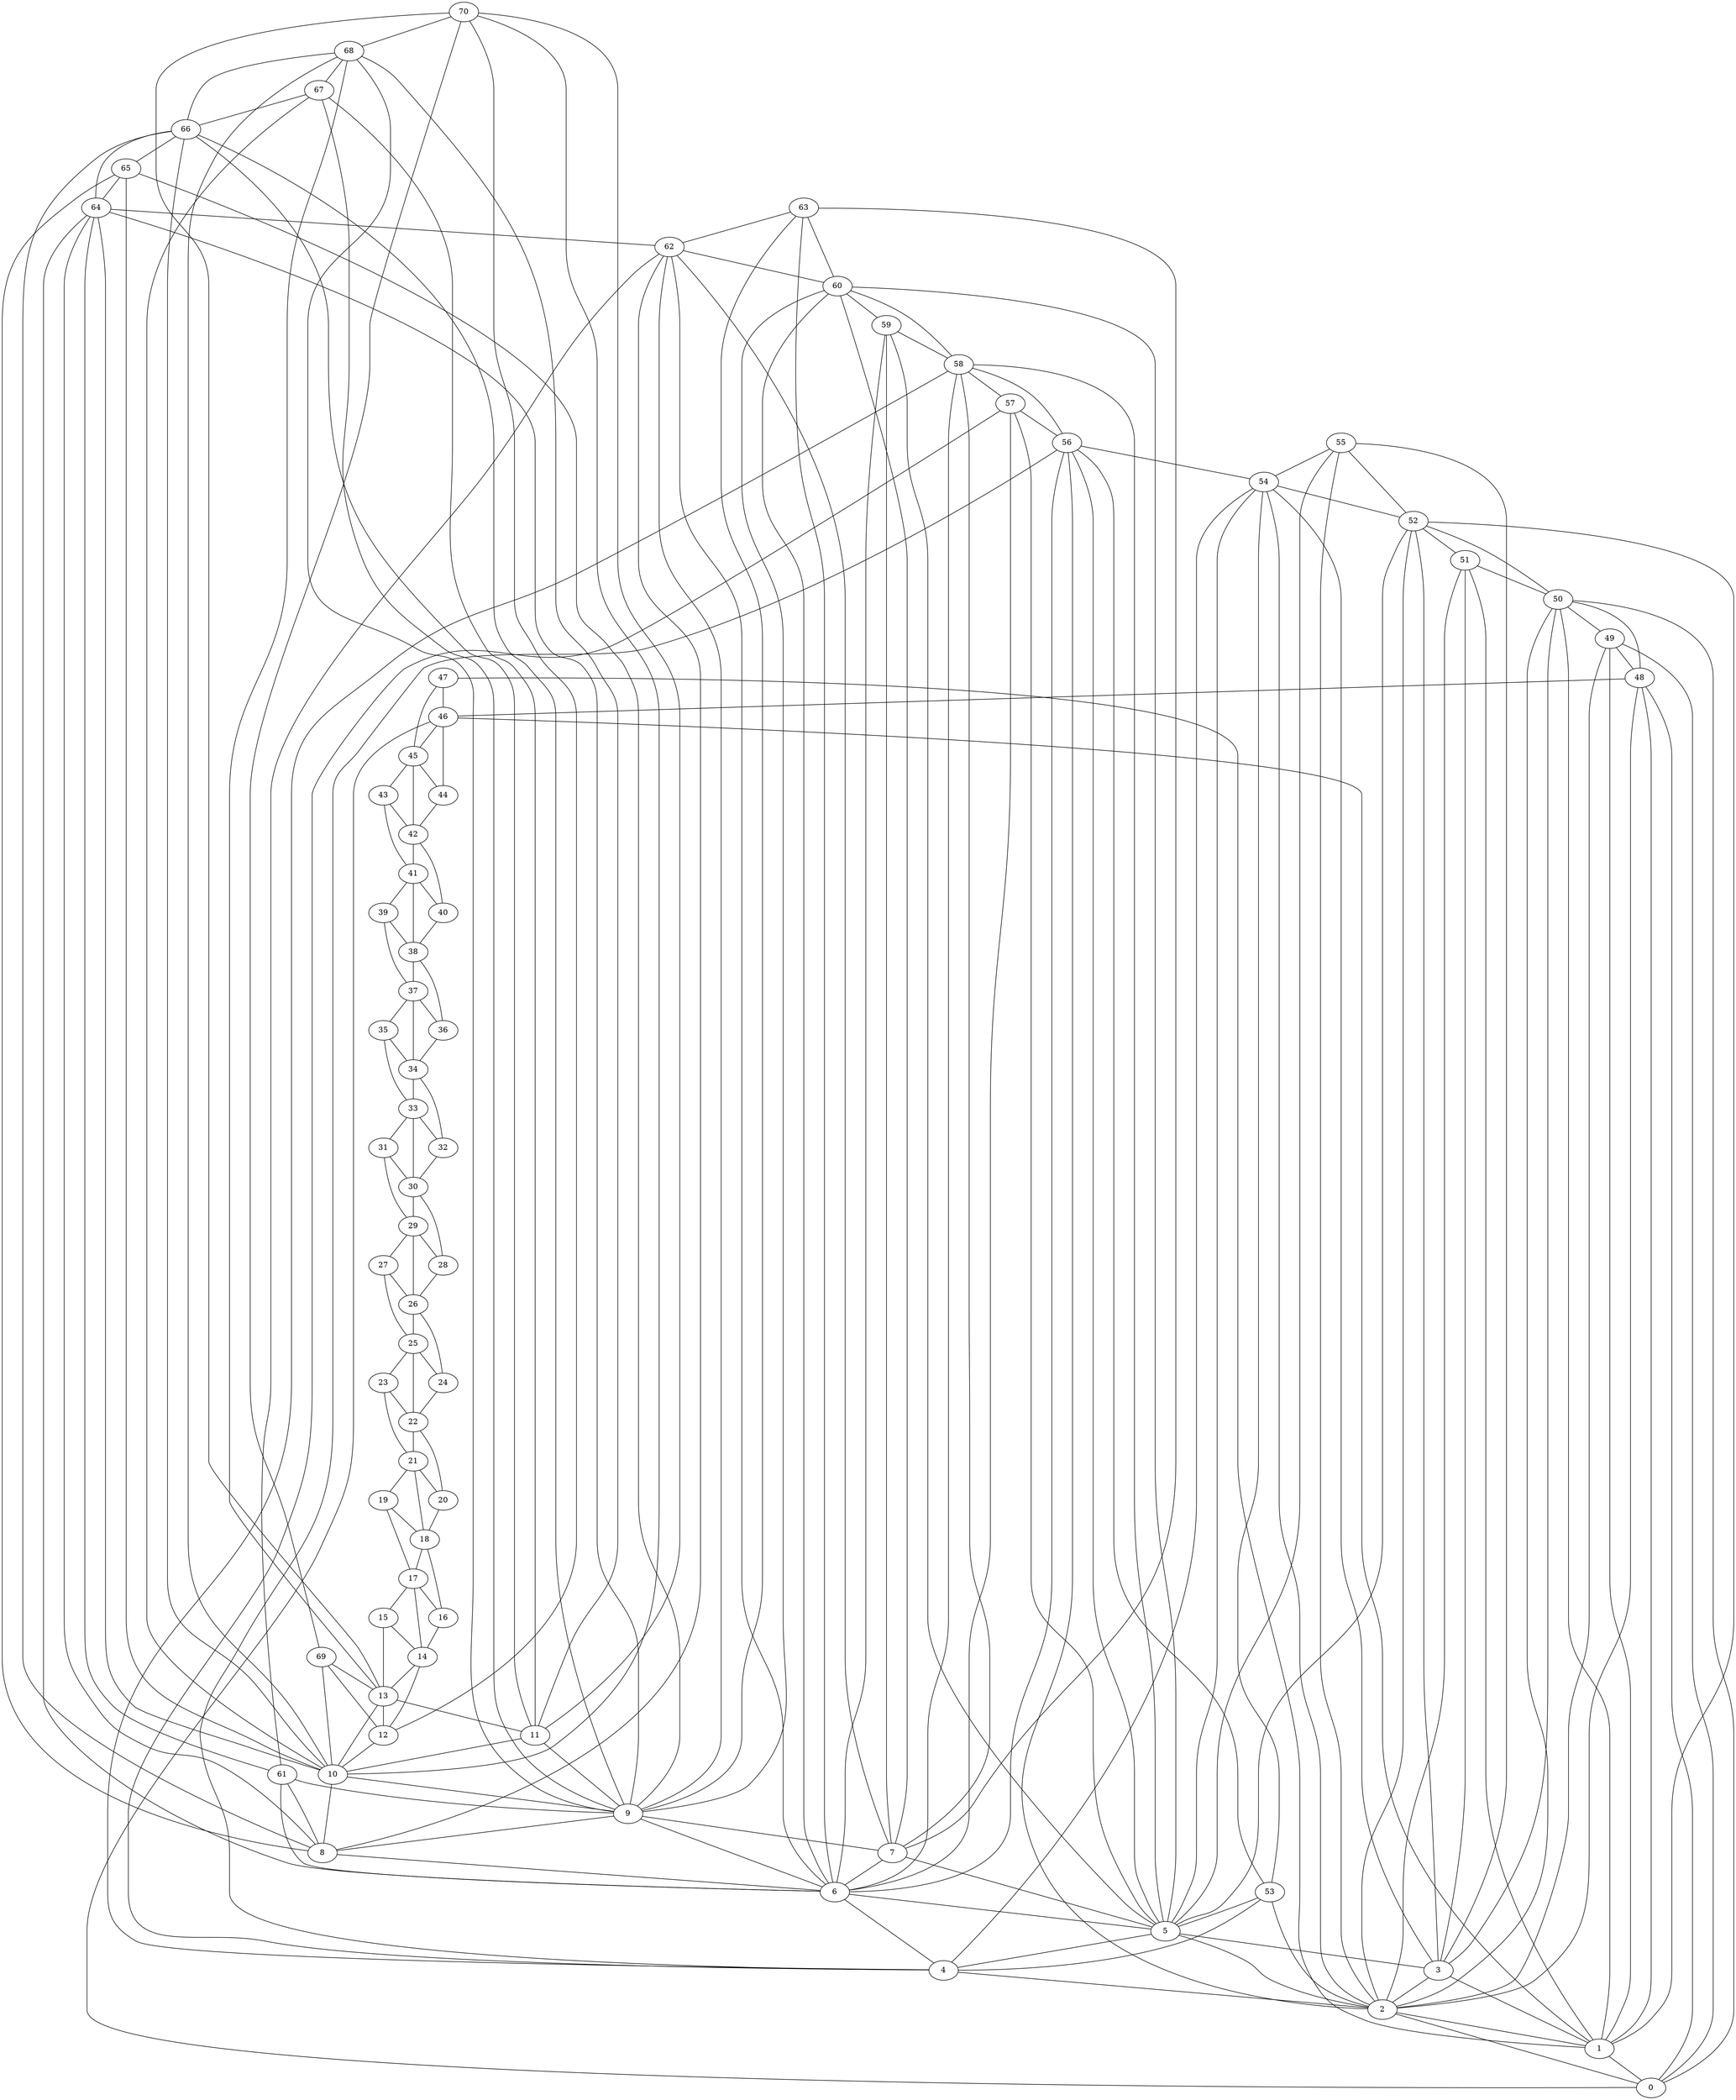 // "large" is relative...
// taken from https://raw.githubusercontent.com/marckhoury/mars/master/graphs/can_144.gv
graph G {
	1 -- 0;
	2 -- 0;
	2 -- 1;
	3 -- 1;
	3 -- 2;
	4 -- 2;
	5 -- 2;
	5 -- 3;
	5 -- 4;
	6 -- 4;
	6 -- 5;
	7 -- 5;
	7 -- 6;
	8 -- 6;
	9 -- 6;
	9 -- 7;
	9 -- 8;
	10 -- 8;
	10 -- 9;
	11 -- 9;
	11 -- 10;
	12 -- 10;
	13 -- 10;
	13 -- 11;
	13 -- 12;
	14 -- 12;
	14 -- 13;
	15 -- 13;
	15 -- 14;
	16 -- 14;
	17 -- 14;
	17 -- 15;
	17 -- 16;
	18 -- 16;
	18 -- 17;
	19 -- 17;
	19 -- 18;
	20 -- 18;
	21 -- 18;
	21 -- 19;
	21 -- 20;
	22 -- 20;
	22 -- 21;
	23 -- 21;
	23 -- 22;
	24 -- 22;
	25 -- 22;
	25 -- 23;
	25 -- 24;
	26 -- 24;
	26 -- 25;
	27 -- 25;
	27 -- 26;
	28 -- 26;
	29 -- 26;
	29 -- 27;
	29 -- 28;
	30 -- 28;
	30 -- 29;
	31 -- 29;
	31 -- 30;
	32 -- 30;
	33 -- 30;
	33 -- 31;
	33 -- 32;
	34 -- 32;
	34 -- 33;
	35 -- 33;
	35 -- 34;
	36 -- 34;
	37 -- 34;
	37 -- 35;
	37 -- 36;
	38 -- 36;
	38 -- 37;
	39 -- 37;
	39 -- 38;
	40 -- 38;
	41 -- 38;
	41 -- 39;
	41 -- 40;
	42 -- 40;
	42 -- 41;
	43 -- 41;
	43 -- 42;
	44 -- 42;
	45 -- 42;
	45 -- 43;
	45 -- 44;
	46 -- 0;
	46 -- 1;
	46 -- 44;
	46 -- 45;
	47 -- 1;
	47 -- 45;
	47 -- 46;
	48 -- 0;
	48 -- 1;
	48 -- 2;
	48 -- 46;
	49 -- 0;
	49 -- 1;
	49 -- 2;
	49 -- 48;
	50 -- 0;
	50 -- 1;
	50 -- 2;
	50 -- 3;
	50 -- 48;
	50 -- 49;
	51 -- 1;
	51 -- 2;
	51 -- 3;
	51 -- 50;
	52 -- 1;
	52 -- 2;
	52 -- 3;
	52 -- 5;
	52 -- 50;
	52 -- 51;
	53 -- 2;
	53 -- 4;
	53 -- 5;
	54 -- 2;
	54 -- 3;
	54 -- 4;
	54 -- 5;
	54 -- 52;
	54 -- 53;
	55 -- 2;
	55 -- 3;
	55 -- 5;
	55 -- 52;
	55 -- 54;
	56 -- 2;
	56 -- 4;
	56 -- 5;
	56 -- 6;
	56 -- 53;
	56 -- 54;
	57 -- 4;
	57 -- 5;
	57 -- 6;
	57 -- 56;
	58 -- 4;
	58 -- 5;
	58 -- 6;
	58 -- 7;
	58 -- 56;
	58 -- 57;
	59 -- 5;
	59 -- 6;
	59 -- 7;
	59 -- 58;
	60 -- 5;
	60 -- 6;
	60 -- 7;
	60 -- 9;
	60 -- 58;
	60 -- 59;
	61 -- 6;
	61 -- 8;
	61 -- 9;
	62 -- 6;
	62 -- 7;
	62 -- 8;
	62 -- 9;
	62 -- 60;
	62 -- 61;
	63 -- 6;
	63 -- 7;
	63 -- 9;
	63 -- 60;
	63 -- 62;
	64 -- 6;
	64 -- 8;
	64 -- 9;
	64 -- 10;
	64 -- 61;
	64 -- 62;
	65 -- 8;
	65 -- 9;
	65 -- 10;
	65 -- 64;
	66 -- 8;
	66 -- 9;
	66 -- 10;
	66 -- 11;
	66 -- 64;
	66 -- 65;
	67 -- 9;
	67 -- 10;
	67 -- 11;
	67 -- 66;
	68 -- 9;
	68 -- 10;
	68 -- 11;
	68 -- 13;
	68 -- 66;
	68 -- 67;
	69 -- 10;
	69 -- 12;
	69 -- 13;
	70 -- 10;
	70 -- 11;
	70 -- 12;
	70 -- 13;
	70 -- 68;
	70 -- 69;
/*
	71 -- 10;
	71 -- 11;
	71 -- 13;
	71 -- 68;
	71 -- 70;
	72 -- 10;
	72 -- 12;
	72 -- 13;
	72 -- 14;
	72 -- 69;
	72 -- 70;
	73 -- 12;
	73 -- 13;
	73 -- 14;
	73 -- 72;
	74 -- 12;
	74 -- 13;
	74 -- 14;
	74 -- 15;
	74 -- 72;
	74 -- 73;
	75 -- 13;
	75 -- 14;
	75 -- 15;
	75 -- 74;
	76 -- 13;
	76 -- 14;
	76 -- 15;
	76 -- 17;
	76 -- 74;
	76 -- 75;
	77 -- 14;
	77 -- 16;
	77 -- 17;
	78 -- 14;
	78 -- 15;
	78 -- 16;
	78 -- 17;
	78 -- 76;
	78 -- 77;
	79 -- 14;
	79 -- 15;
	79 -- 17;
	79 -- 76;
	79 -- 78;
	80 -- 14;
	80 -- 16;
	80 -- 17;
	80 -- 18;
	80 -- 77;
	80 -- 78;
	81 -- 16;
	81 -- 17;
	81 -- 18;
	81 -- 80;
	82 -- 16;
	82 -- 17;
	82 -- 18;
	82 -- 19;
	82 -- 80;
	82 -- 81;
	83 -- 17;
	83 -- 18;
	83 -- 19;
	83 -- 82;
	84 -- 17;
	84 -- 18;
	84 -- 19;
	84 -- 21;
	84 -- 82;
	84 -- 83;
	85 -- 18;
	85 -- 20;
	85 -- 21;
	86 -- 18;
	86 -- 19;
	86 -- 20;
	86 -- 21;
	86 -- 84;
	86 -- 85;
	87 -- 18;
	87 -- 19;
	87 -- 21;
	87 -- 84;
	87 -- 86;
	88 -- 18;
	88 -- 20;
	88 -- 21;
	88 -- 22;
	88 -- 85;
	88 -- 86;
	89 -- 20;
	89 -- 21;
	89 -- 22;
	89 -- 88;
	90 -- 20;
	90 -- 21;
	90 -- 22;
	90 -- 23;
	90 -- 88;
	90 -- 89;
	91 -- 21;
	91 -- 22;
	91 -- 23;
	91 -- 90;
	92 -- 21;
	92 -- 22;
	92 -- 23;
	92 -- 25;
	92 -- 90;
	92 -- 91;
	93 -- 22;
	93 -- 24;
	93 -- 25;
	94 -- 22;
	94 -- 23;
	94 -- 24;
	94 -- 25;
	94 -- 92;
	94 -- 93;
	95 -- 22;
	95 -- 23;
	95 -- 25;
	95 -- 92;
	95 -- 94;
	96 -- 22;
	96 -- 24;
	96 -- 25;
	96 -- 26;
	96 -- 93;
	96 -- 94;
	97 -- 24;
	97 -- 25;
	97 -- 26;
	97 -- 96;
	98 -- 24;
	98 -- 25;
	98 -- 26;
	98 -- 27;
	98 -- 96;
	98 -- 97;
	99 -- 25;
	99 -- 26;
	99 -- 27;
	99 -- 98;
	100 -- 25;
	100 -- 26;
	100 -- 27;
	100 -- 29;
	100 -- 98;
	100 -- 99;
	101 -- 26;
	101 -- 28;
	101 -- 29;
	102 -- 26;
	102 -- 27;
	102 -- 28;
	102 -- 29;
	102 -- 100;
	102 -- 101;
	103 -- 26;
	103 -- 27;
	103 -- 29;
	103 -- 100;
	103 -- 102;
	104 -- 26;
	104 -- 28;
	104 -- 29;
	104 -- 30;
	104 -- 101;
	104 -- 102;
	105 -- 28;
	105 -- 29;
	105 -- 30;
	105 -- 104;
	106 -- 28;
	106 -- 29;
	106 -- 30;
	106 -- 31;
	106 -- 104;
	106 -- 105;
	107 -- 29;
	107 -- 30;
	107 -- 31;
	107 -- 106;
	108 -- 29;
	108 -- 30;
	108 -- 31;
	108 -- 33;
	108 -- 106;
	108 -- 107;
	109 -- 30;
	109 -- 32;
	109 -- 33;
	110 -- 30;
	110 -- 31;
	110 -- 32;
	110 -- 33;
	110 -- 108;
	110 -- 109;
	111 -- 30;
	111 -- 31;
	111 -- 33;
	111 -- 108;
	111 -- 110;
	112 -- 30;
	112 -- 32;
	112 -- 33;
	112 -- 34;
	112 -- 109;
	112 -- 110;
	113 -- 32;
	113 -- 33;
	113 -- 34;
	113 -- 112;
	114 -- 32;
	114 -- 33;
	114 -- 34;
	114 -- 35;
	114 -- 112;
	114 -- 113;
	115 -- 33;
	115 -- 34;
	115 -- 35;
	115 -- 114;
	116 -- 33;
	116 -- 34;
	116 -- 35;
	116 -- 37;
	116 -- 114;
	116 -- 115;
	117 -- 34;
	117 -- 36;
	117 -- 37;
	118 -- 34;
	118 -- 35;
	118 -- 36;
	118 -- 37;
	118 -- 116;
	118 -- 117;
	119 -- 34;
	119 -- 35;
	119 -- 37;
	119 -- 116;
	119 -- 118;
	120 -- 34;
	120 -- 36;
	120 -- 37;
	120 -- 38;
	120 -- 117;
	120 -- 118;
	121 -- 36;
	121 -- 37;
	121 -- 38;
	121 -- 120;
	122 -- 36;
	122 -- 37;
	122 -- 38;
	122 -- 39;
	122 -- 120;
	122 -- 121;
	123 -- 37;
	123 -- 38;
	123 -- 39;
	123 -- 122;
	124 -- 37;
	124 -- 38;
	124 -- 39;
	124 -- 41;
	124 -- 122;
	124 -- 123;
	125 -- 38;
	125 -- 40;
	125 -- 41;
	126 -- 38;
	126 -- 39;
	126 -- 40;
	126 -- 41;
	126 -- 124;
	126 -- 125;
	127 -- 38;
	127 -- 39;
	127 -- 41;
	127 -- 124;
	127 -- 126;
	128 -- 38;
	128 -- 40;
	128 -- 41;
	128 -- 42;
	128 -- 125;
	128 -- 126;
	129 -- 40;
	129 -- 41;
	129 -- 42;
	129 -- 128;
	130 -- 40;
	130 -- 41;
	130 -- 42;
	130 -- 43;
	130 -- 128;
	130 -- 129;
	131 -- 41;
	131 -- 42;
	131 -- 43;
	131 -- 130;
	132 -- 41;
	132 -- 42;
	132 -- 43;
	132 -- 45;
	132 -- 130;
	132 -- 131;
	133 -- 42;
	133 -- 44;
	133 -- 45;
	134 -- 42;
	134 -- 43;
	134 -- 44;
	134 -- 45;
	134 -- 132;
	134 -- 133;
	135 -- 42;
	135 -- 43;
	135 -- 45;
	135 -- 132;
	135 -- 134;
	136 -- 42;
	136 -- 44;
	136 -- 45;
	136 -- 46;
	136 -- 133;
	136 -- 134;
	137 -- 44;
	137 -- 45;
	137 -- 46;
	137 -- 136;
	138 -- 44;
	138 -- 45;
	138 -- 46;
	138 -- 47;
	138 -- 136;
	138 -- 137;
	139 -- 45;
	139 -- 46;
	139 -- 47;
	139 -- 138;
	140 -- 1;
	140 -- 45;
	140 -- 46;
	140 -- 47;
	140 -- 138;
	140 -- 139;
	141 -- 0;
	141 -- 1;
	141 -- 46;
	141 -- 48;
	142 -- 0;
	142 -- 1;
	142 -- 46;
	142 -- 47;
	142 -- 48;
	142 -- 140;
	142 -- 141;
	143 -- 1;
	143 -- 46;
	143 -- 47;
	143 -- 140;
	143 -- 142;
*/
}
